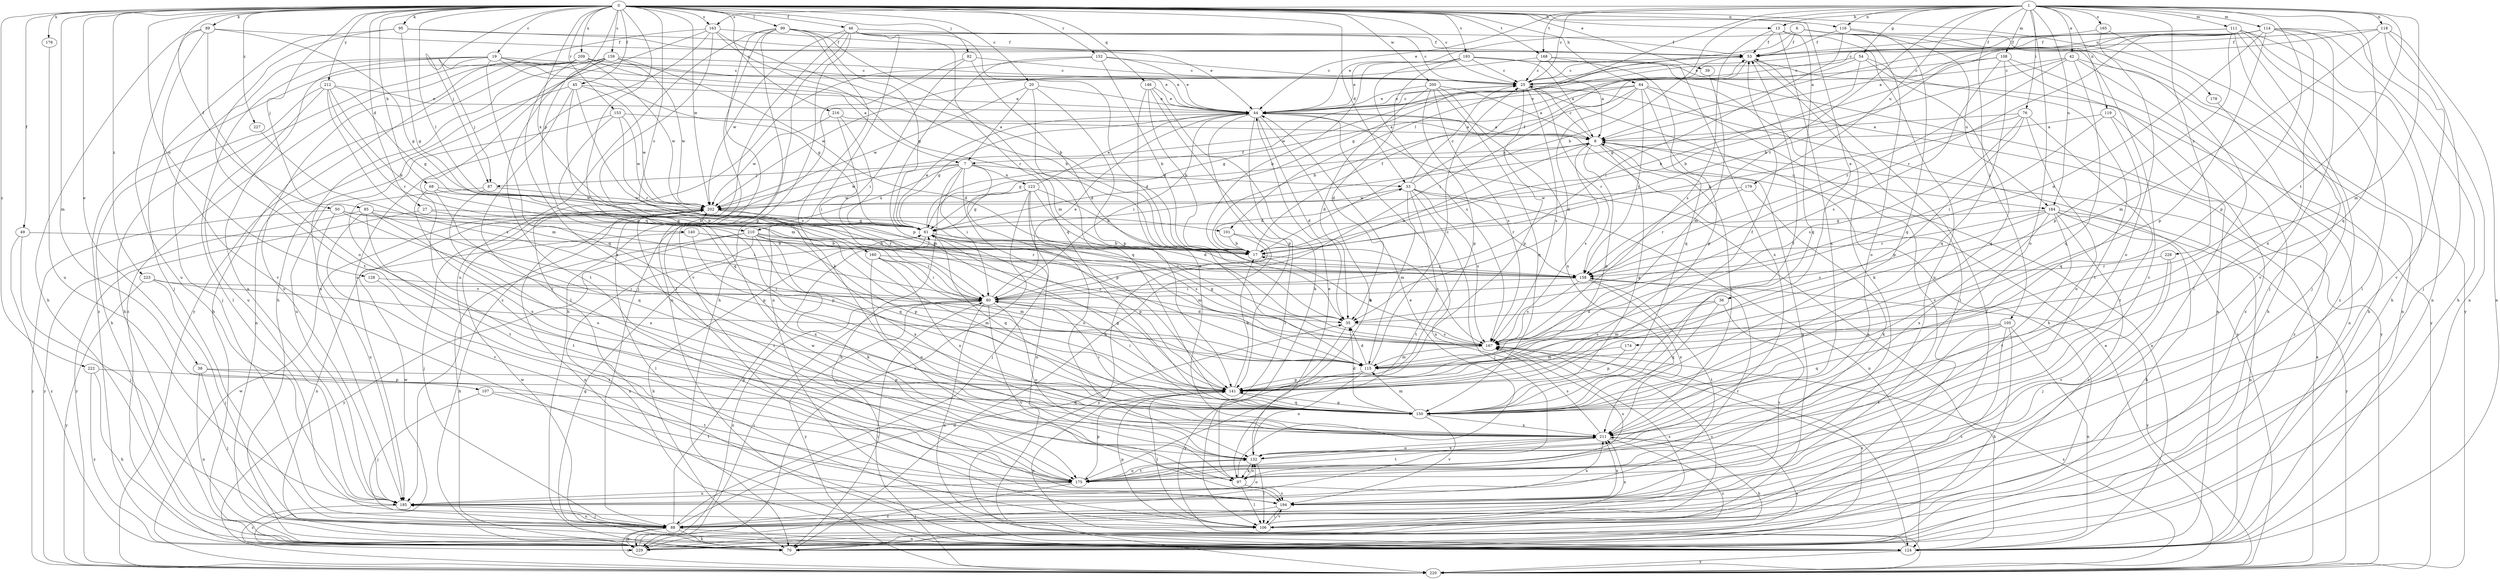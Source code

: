 strict digraph  {
0;
1;
6;
7;
8;
13;
17;
19;
20;
25;
27;
33;
35;
36;
38;
39;
42;
44;
45;
46;
49;
50;
53;
54;
61;
64;
68;
70;
76;
80;
82;
85;
87;
88;
89;
95;
97;
99;
101;
105;
106;
107;
108;
111;
114;
115;
116;
118;
119;
123;
124;
128;
132;
140;
141;
146;
150;
152;
153;
158;
159;
160;
163;
165;
167;
168;
174;
175;
176;
178;
179;
184;
185;
193;
194;
200;
202;
209;
210;
211;
212;
216;
220;
222;
223;
227;
228;
229;
0 -> 13  [label=b];
0 -> 19  [label=c];
0 -> 20  [label=c];
0 -> 25  [label=c];
0 -> 27  [label=d];
0 -> 33  [label=d];
0 -> 36  [label=e];
0 -> 38  [label=e];
0 -> 39  [label=e];
0 -> 45  [label=f];
0 -> 46  [label=f];
0 -> 49  [label=f];
0 -> 50  [label=f];
0 -> 64  [label=h];
0 -> 68  [label=h];
0 -> 82  [label=j];
0 -> 85  [label=j];
0 -> 87  [label=j];
0 -> 89  [label=k];
0 -> 95  [label=k];
0 -> 99  [label=l];
0 -> 101  [label=l];
0 -> 107  [label=m];
0 -> 116  [label=n];
0 -> 128  [label=o];
0 -> 140  [label=p];
0 -> 146  [label=q];
0 -> 150  [label=q];
0 -> 152  [label=r];
0 -> 153  [label=r];
0 -> 159  [label=s];
0 -> 160  [label=s];
0 -> 163  [label=s];
0 -> 168  [label=t];
0 -> 176  [label=u];
0 -> 178  [label=u];
0 -> 193  [label=v];
0 -> 200  [label=w];
0 -> 202  [label=w];
0 -> 209  [label=x];
0 -> 210  [label=x];
0 -> 212  [label=y];
0 -> 216  [label=y];
0 -> 222  [label=z];
0 -> 223  [label=z];
0 -> 227  [label=z];
1 -> 13  [label=b];
1 -> 17  [label=b];
1 -> 25  [label=c];
1 -> 42  [label=e];
1 -> 44  [label=e];
1 -> 54  [label=g];
1 -> 76  [label=i];
1 -> 101  [label=l];
1 -> 105  [label=l];
1 -> 108  [label=m];
1 -> 111  [label=m];
1 -> 114  [label=m];
1 -> 115  [label=m];
1 -> 116  [label=n];
1 -> 118  [label=n];
1 -> 119  [label=n];
1 -> 132  [label=o];
1 -> 141  [label=p];
1 -> 150  [label=q];
1 -> 158  [label=r];
1 -> 163  [label=s];
1 -> 165  [label=s];
1 -> 168  [label=t];
1 -> 174  [label=t];
1 -> 179  [label=u];
1 -> 184  [label=u];
1 -> 228  [label=z];
6 -> 44  [label=e];
6 -> 53  [label=f];
6 -> 61  [label=g];
6 -> 106  [label=l];
6 -> 184  [label=u];
6 -> 194  [label=v];
7 -> 33  [label=d];
7 -> 70  [label=h];
7 -> 80  [label=i];
7 -> 87  [label=j];
7 -> 123  [label=n];
7 -> 124  [label=n];
7 -> 141  [label=p];
7 -> 202  [label=w];
7 -> 210  [label=x];
8 -> 7  [label=a];
8 -> 25  [label=c];
8 -> 61  [label=g];
8 -> 124  [label=n];
8 -> 141  [label=p];
8 -> 150  [label=q];
8 -> 167  [label=s];
8 -> 184  [label=u];
8 -> 211  [label=x];
13 -> 53  [label=f];
13 -> 132  [label=o];
13 -> 150  [label=q];
13 -> 167  [label=s];
13 -> 185  [label=u];
13 -> 211  [label=x];
17 -> 33  [label=d];
17 -> 53  [label=f];
17 -> 158  [label=r];
19 -> 7  [label=a];
19 -> 25  [label=c];
19 -> 44  [label=e];
19 -> 61  [label=g];
19 -> 87  [label=j];
19 -> 88  [label=j];
19 -> 106  [label=l];
19 -> 150  [label=q];
19 -> 185  [label=u];
20 -> 7  [label=a];
20 -> 44  [label=e];
20 -> 141  [label=p];
20 -> 150  [label=q];
20 -> 202  [label=w];
25 -> 44  [label=e];
25 -> 70  [label=h];
25 -> 141  [label=p];
25 -> 158  [label=r];
25 -> 167  [label=s];
25 -> 220  [label=y];
27 -> 61  [label=g];
27 -> 80  [label=i];
27 -> 220  [label=y];
33 -> 25  [label=c];
33 -> 53  [label=f];
33 -> 88  [label=j];
33 -> 115  [label=m];
33 -> 124  [label=n];
33 -> 158  [label=r];
33 -> 167  [label=s];
33 -> 175  [label=t];
33 -> 202  [label=w];
35 -> 167  [label=s];
35 -> 220  [label=y];
36 -> 35  [label=d];
36 -> 115  [label=m];
36 -> 150  [label=q];
36 -> 194  [label=v];
38 -> 88  [label=j];
38 -> 124  [label=n];
38 -> 141  [label=p];
38 -> 175  [label=t];
39 -> 115  [label=m];
42 -> 17  [label=b];
42 -> 25  [label=c];
42 -> 70  [label=h];
42 -> 124  [label=n];
42 -> 150  [label=q];
42 -> 158  [label=r];
44 -> 8  [label=a];
44 -> 25  [label=c];
44 -> 35  [label=d];
44 -> 61  [label=g];
44 -> 70  [label=h];
44 -> 80  [label=i];
44 -> 97  [label=k];
44 -> 106  [label=l];
44 -> 124  [label=n];
45 -> 44  [label=e];
45 -> 115  [label=m];
45 -> 124  [label=n];
45 -> 167  [label=s];
45 -> 175  [label=t];
45 -> 202  [label=w];
46 -> 35  [label=d];
46 -> 53  [label=f];
46 -> 70  [label=h];
46 -> 88  [label=j];
46 -> 124  [label=n];
46 -> 150  [label=q];
46 -> 202  [label=w];
46 -> 229  [label=z];
49 -> 17  [label=b];
49 -> 88  [label=j];
49 -> 229  [label=z];
50 -> 61  [label=g];
50 -> 141  [label=p];
50 -> 158  [label=r];
50 -> 185  [label=u];
50 -> 220  [label=y];
53 -> 25  [label=c];
53 -> 80  [label=i];
53 -> 97  [label=k];
53 -> 220  [label=y];
54 -> 17  [label=b];
54 -> 25  [label=c];
54 -> 150  [label=q];
54 -> 175  [label=t];
54 -> 202  [label=w];
61 -> 17  [label=b];
61 -> 44  [label=e];
61 -> 53  [label=f];
61 -> 70  [label=h];
61 -> 115  [label=m];
61 -> 141  [label=p];
61 -> 150  [label=q];
61 -> 167  [label=s];
64 -> 17  [label=b];
64 -> 35  [label=d];
64 -> 44  [label=e];
64 -> 61  [label=g];
64 -> 141  [label=p];
64 -> 158  [label=r];
64 -> 194  [label=v];
64 -> 220  [label=y];
68 -> 17  [label=b];
68 -> 150  [label=q];
68 -> 202  [label=w];
68 -> 211  [label=x];
70 -> 61  [label=g];
70 -> 167  [label=s];
70 -> 211  [label=x];
76 -> 8  [label=a];
76 -> 17  [label=b];
76 -> 132  [label=o];
76 -> 141  [label=p];
76 -> 167  [label=s];
76 -> 175  [label=t];
80 -> 8  [label=a];
80 -> 35  [label=d];
80 -> 44  [label=e];
80 -> 124  [label=n];
80 -> 132  [label=o];
80 -> 194  [label=v];
80 -> 220  [label=y];
80 -> 229  [label=z];
82 -> 25  [label=c];
82 -> 35  [label=d];
82 -> 70  [label=h];
82 -> 80  [label=i];
85 -> 61  [label=g];
85 -> 141  [label=p];
85 -> 175  [label=t];
85 -> 194  [label=v];
85 -> 211  [label=x];
85 -> 220  [label=y];
87 -> 132  [label=o];
87 -> 175  [label=t];
87 -> 202  [label=w];
88 -> 35  [label=d];
88 -> 61  [label=g];
88 -> 70  [label=h];
88 -> 124  [label=n];
88 -> 167  [label=s];
88 -> 185  [label=u];
88 -> 220  [label=y];
88 -> 229  [label=z];
89 -> 53  [label=f];
89 -> 61  [label=g];
89 -> 70  [label=h];
89 -> 132  [label=o];
89 -> 185  [label=u];
89 -> 194  [label=v];
95 -> 44  [label=e];
95 -> 53  [label=f];
95 -> 61  [label=g];
95 -> 88  [label=j];
95 -> 175  [label=t];
97 -> 44  [label=e];
97 -> 106  [label=l];
97 -> 132  [label=o];
97 -> 194  [label=v];
97 -> 202  [label=w];
99 -> 25  [label=c];
99 -> 53  [label=f];
99 -> 61  [label=g];
99 -> 97  [label=k];
99 -> 106  [label=l];
99 -> 115  [label=m];
99 -> 124  [label=n];
99 -> 185  [label=u];
99 -> 194  [label=v];
101 -> 17  [label=b];
101 -> 167  [label=s];
101 -> 220  [label=y];
105 -> 70  [label=h];
105 -> 124  [label=n];
105 -> 150  [label=q];
105 -> 167  [label=s];
105 -> 175  [label=t];
105 -> 229  [label=z];
106 -> 8  [label=a];
106 -> 141  [label=p];
106 -> 167  [label=s];
106 -> 194  [label=v];
106 -> 211  [label=x];
107 -> 88  [label=j];
107 -> 150  [label=q];
107 -> 175  [label=t];
108 -> 25  [label=c];
108 -> 61  [label=g];
108 -> 70  [label=h];
108 -> 150  [label=q];
108 -> 167  [label=s];
108 -> 229  [label=z];
111 -> 8  [label=a];
111 -> 53  [label=f];
111 -> 70  [label=h];
111 -> 88  [label=j];
111 -> 106  [label=l];
111 -> 124  [label=n];
111 -> 141  [label=p];
111 -> 229  [label=z];
114 -> 8  [label=a];
114 -> 17  [label=b];
114 -> 35  [label=d];
114 -> 44  [label=e];
114 -> 53  [label=f];
114 -> 70  [label=h];
114 -> 124  [label=n];
114 -> 141  [label=p];
114 -> 158  [label=r];
114 -> 194  [label=v];
114 -> 211  [label=x];
115 -> 25  [label=c];
115 -> 35  [label=d];
115 -> 132  [label=o];
115 -> 141  [label=p];
116 -> 53  [label=f];
116 -> 80  [label=i];
116 -> 150  [label=q];
116 -> 220  [label=y];
118 -> 25  [label=c];
118 -> 53  [label=f];
118 -> 88  [label=j];
118 -> 115  [label=m];
118 -> 124  [label=n];
118 -> 194  [label=v];
119 -> 8  [label=a];
119 -> 80  [label=i];
119 -> 150  [label=q];
119 -> 229  [label=z];
123 -> 17  [label=b];
123 -> 35  [label=d];
123 -> 44  [label=e];
123 -> 61  [label=g];
123 -> 88  [label=j];
123 -> 132  [label=o];
123 -> 202  [label=w];
123 -> 229  [label=z];
124 -> 44  [label=e];
124 -> 141  [label=p];
124 -> 202  [label=w];
124 -> 220  [label=y];
128 -> 80  [label=i];
128 -> 175  [label=t];
132 -> 44  [label=e];
132 -> 97  [label=k];
132 -> 106  [label=l];
132 -> 175  [label=t];
132 -> 211  [label=x];
140 -> 17  [label=b];
140 -> 80  [label=i];
140 -> 124  [label=n];
140 -> 211  [label=x];
141 -> 17  [label=b];
141 -> 53  [label=f];
141 -> 80  [label=i];
141 -> 106  [label=l];
141 -> 150  [label=q];
146 -> 17  [label=b];
146 -> 44  [label=e];
146 -> 97  [label=k];
146 -> 141  [label=p];
146 -> 211  [label=x];
150 -> 35  [label=d];
150 -> 53  [label=f];
150 -> 61  [label=g];
150 -> 80  [label=i];
150 -> 115  [label=m];
150 -> 141  [label=p];
150 -> 194  [label=v];
150 -> 211  [label=x];
152 -> 17  [label=b];
152 -> 25  [label=c];
152 -> 44  [label=e];
152 -> 106  [label=l];
152 -> 141  [label=p];
153 -> 8  [label=a];
153 -> 150  [label=q];
153 -> 158  [label=r];
153 -> 185  [label=u];
153 -> 202  [label=w];
158 -> 80  [label=i];
158 -> 167  [label=s];
158 -> 175  [label=t];
158 -> 211  [label=x];
158 -> 220  [label=y];
159 -> 25  [label=c];
159 -> 35  [label=d];
159 -> 70  [label=h];
159 -> 175  [label=t];
159 -> 185  [label=u];
159 -> 194  [label=v];
159 -> 202  [label=w];
159 -> 229  [label=z];
160 -> 80  [label=i];
160 -> 115  [label=m];
160 -> 132  [label=o];
160 -> 158  [label=r];
160 -> 211  [label=x];
163 -> 17  [label=b];
163 -> 53  [label=f];
163 -> 70  [label=h];
163 -> 141  [label=p];
163 -> 158  [label=r];
163 -> 185  [label=u];
163 -> 220  [label=y];
165 -> 53  [label=f];
165 -> 88  [label=j];
165 -> 132  [label=o];
167 -> 17  [label=b];
167 -> 61  [label=g];
167 -> 115  [label=m];
168 -> 8  [label=a];
168 -> 25  [label=c];
168 -> 150  [label=q];
168 -> 202  [label=w];
168 -> 211  [label=x];
174 -> 115  [label=m];
174 -> 141  [label=p];
175 -> 132  [label=o];
175 -> 141  [label=p];
175 -> 167  [label=s];
175 -> 185  [label=u];
175 -> 229  [label=z];
176 -> 185  [label=u];
178 -> 124  [label=n];
179 -> 97  [label=k];
179 -> 158  [label=r];
179 -> 202  [label=w];
184 -> 61  [label=g];
184 -> 70  [label=h];
184 -> 124  [label=n];
184 -> 158  [label=r];
184 -> 167  [label=s];
184 -> 175  [label=t];
184 -> 211  [label=x];
184 -> 220  [label=y];
184 -> 229  [label=z];
185 -> 88  [label=j];
185 -> 132  [label=o];
185 -> 158  [label=r];
185 -> 211  [label=x];
185 -> 229  [label=z];
193 -> 8  [label=a];
193 -> 17  [label=b];
193 -> 25  [label=c];
193 -> 35  [label=d];
193 -> 44  [label=e];
193 -> 106  [label=l];
193 -> 124  [label=n];
193 -> 167  [label=s];
194 -> 88  [label=j];
194 -> 106  [label=l];
194 -> 211  [label=x];
200 -> 8  [label=a];
200 -> 35  [label=d];
200 -> 44  [label=e];
200 -> 141  [label=p];
200 -> 150  [label=q];
200 -> 167  [label=s];
200 -> 211  [label=x];
202 -> 61  [label=g];
202 -> 88  [label=j];
202 -> 106  [label=l];
202 -> 124  [label=n];
202 -> 150  [label=q];
202 -> 175  [label=t];
209 -> 17  [label=b];
209 -> 25  [label=c];
209 -> 44  [label=e];
209 -> 70  [label=h];
209 -> 185  [label=u];
209 -> 202  [label=w];
209 -> 211  [label=x];
209 -> 229  [label=z];
210 -> 17  [label=b];
210 -> 70  [label=h];
210 -> 97  [label=k];
210 -> 124  [label=n];
210 -> 141  [label=p];
210 -> 158  [label=r];
210 -> 167  [label=s];
210 -> 211  [label=x];
210 -> 220  [label=y];
211 -> 70  [label=h];
211 -> 132  [label=o];
211 -> 167  [label=s];
211 -> 175  [label=t];
211 -> 229  [label=z];
212 -> 17  [label=b];
212 -> 44  [label=e];
212 -> 61  [label=g];
212 -> 70  [label=h];
212 -> 115  [label=m];
212 -> 158  [label=r];
212 -> 185  [label=u];
216 -> 8  [label=a];
216 -> 80  [label=i];
216 -> 115  [label=m];
216 -> 202  [label=w];
220 -> 8  [label=a];
220 -> 44  [label=e];
220 -> 80  [label=i];
220 -> 167  [label=s];
220 -> 202  [label=w];
222 -> 70  [label=h];
222 -> 141  [label=p];
222 -> 229  [label=z];
223 -> 80  [label=i];
223 -> 88  [label=j];
223 -> 115  [label=m];
223 -> 220  [label=y];
227 -> 167  [label=s];
228 -> 88  [label=j];
228 -> 158  [label=r];
228 -> 194  [label=v];
229 -> 53  [label=f];
229 -> 80  [label=i];
229 -> 202  [label=w];
}
